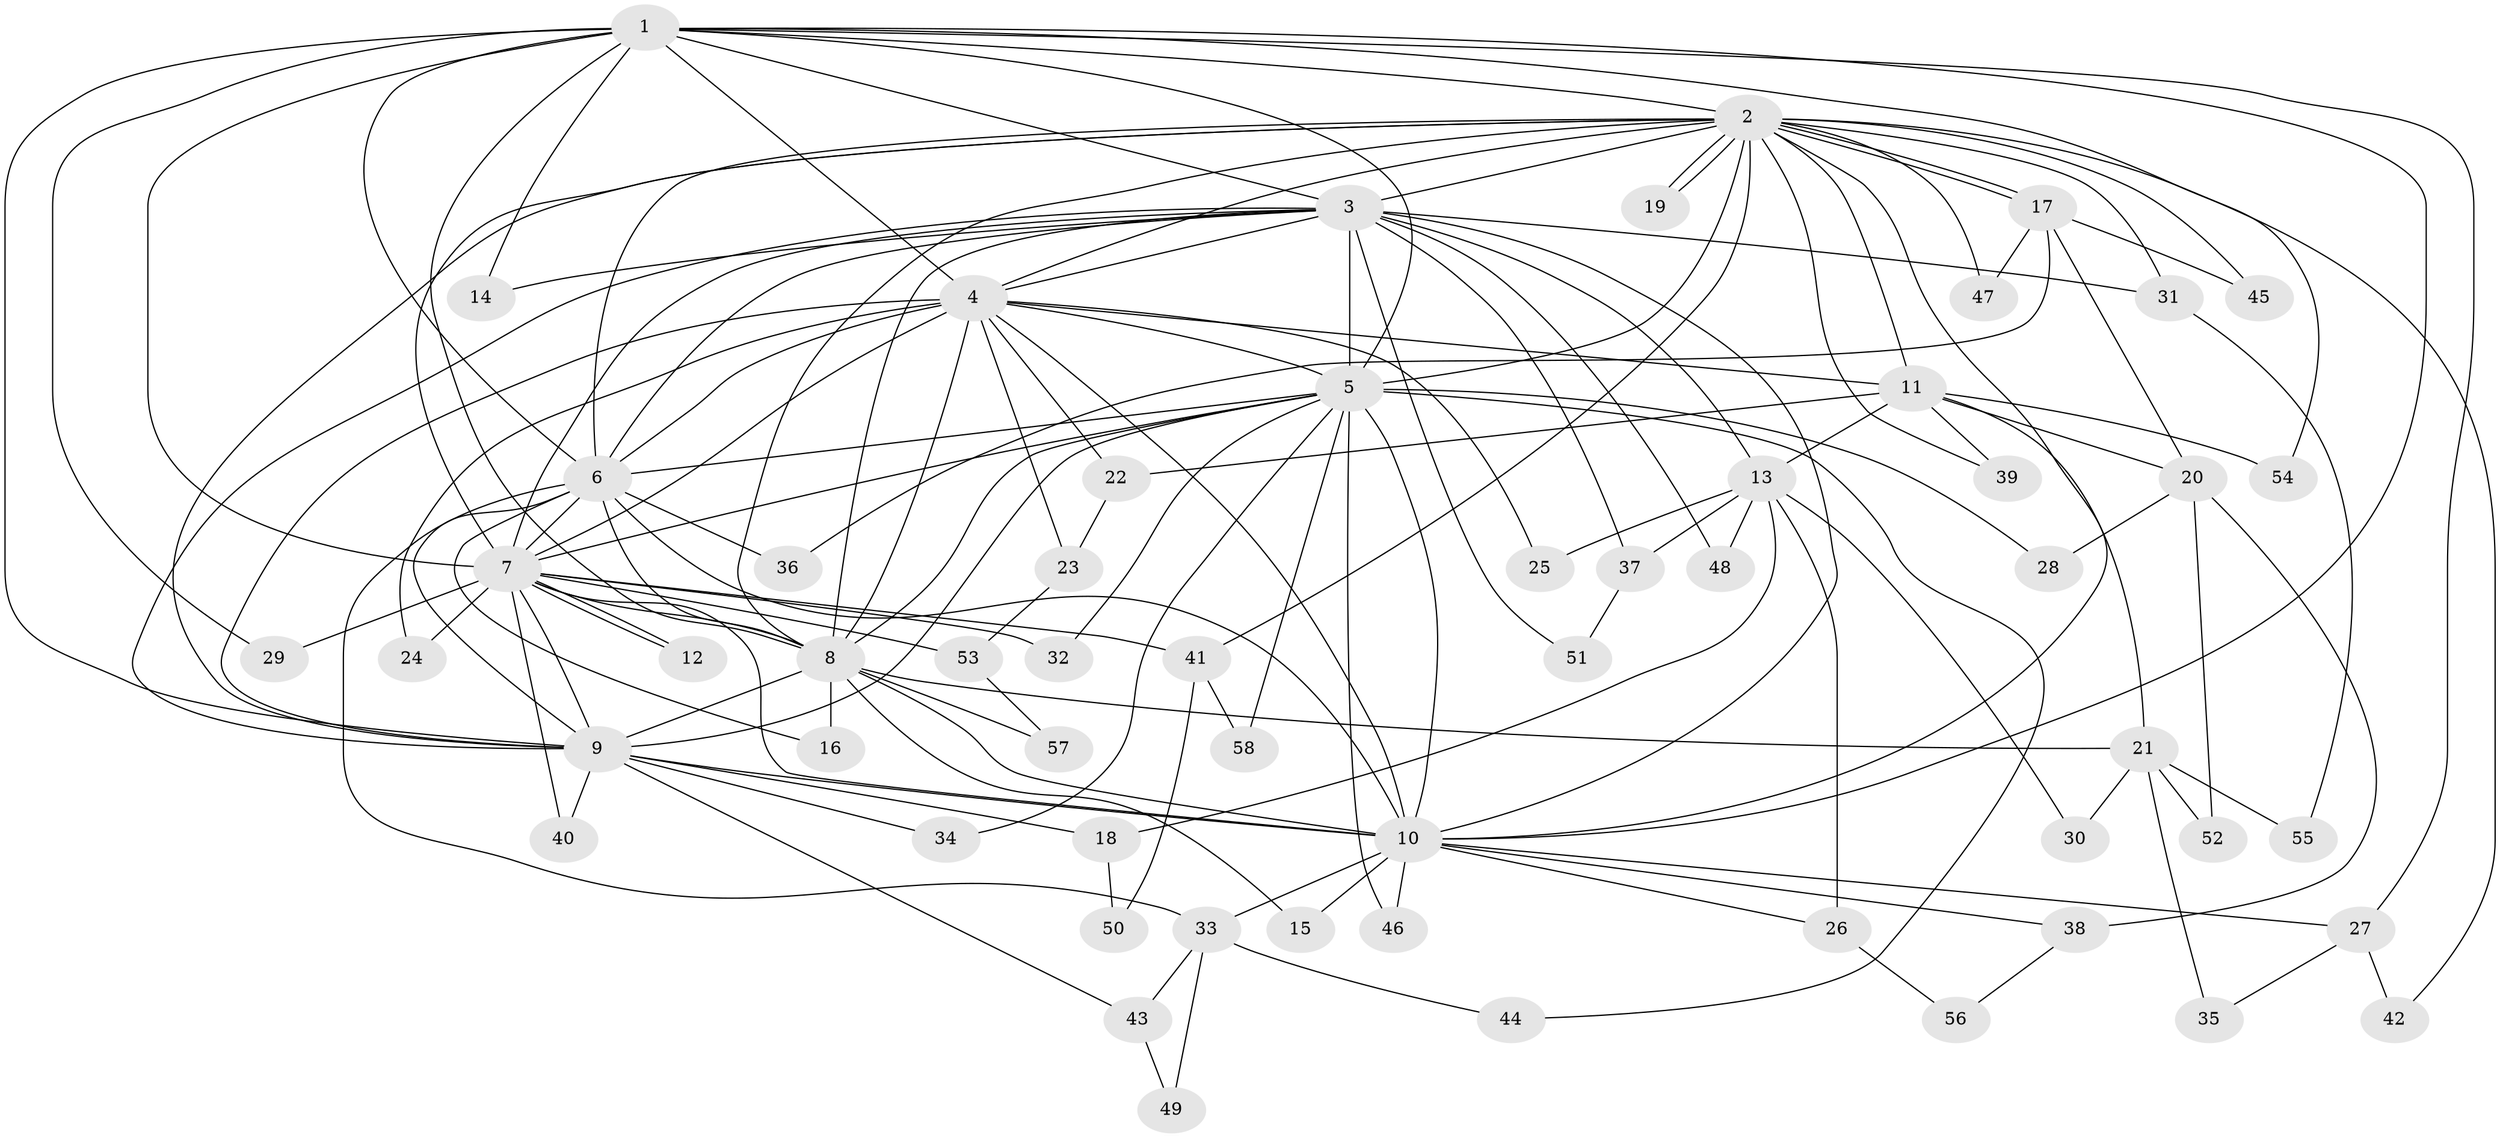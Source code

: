 // coarse degree distribution, {11: 0.08108108108108109, 18: 0.02702702702702703, 12: 0.05405405405405406, 13: 0.02702702702702703, 15: 0.05405405405405406, 14: 0.02702702702702703, 7: 0.02702702702702703, 2: 0.3783783783783784, 8: 0.02702702702702703, 5: 0.05405405405405406, 3: 0.13513513513513514, 6: 0.02702702702702703, 4: 0.08108108108108109}
// Generated by graph-tools (version 1.1) at 2025/23/03/03/25 07:23:46]
// undirected, 58 vertices, 141 edges
graph export_dot {
graph [start="1"]
  node [color=gray90,style=filled];
  1;
  2;
  3;
  4;
  5;
  6;
  7;
  8;
  9;
  10;
  11;
  12;
  13;
  14;
  15;
  16;
  17;
  18;
  19;
  20;
  21;
  22;
  23;
  24;
  25;
  26;
  27;
  28;
  29;
  30;
  31;
  32;
  33;
  34;
  35;
  36;
  37;
  38;
  39;
  40;
  41;
  42;
  43;
  44;
  45;
  46;
  47;
  48;
  49;
  50;
  51;
  52;
  53;
  54;
  55;
  56;
  57;
  58;
  1 -- 2;
  1 -- 3;
  1 -- 4;
  1 -- 5;
  1 -- 6;
  1 -- 7;
  1 -- 8;
  1 -- 9;
  1 -- 10;
  1 -- 14;
  1 -- 27;
  1 -- 29;
  1 -- 54;
  2 -- 3;
  2 -- 4;
  2 -- 5;
  2 -- 6;
  2 -- 7;
  2 -- 8;
  2 -- 9;
  2 -- 10;
  2 -- 11;
  2 -- 17;
  2 -- 17;
  2 -- 19;
  2 -- 19;
  2 -- 31;
  2 -- 39;
  2 -- 41;
  2 -- 42;
  2 -- 45;
  2 -- 47;
  3 -- 4;
  3 -- 5;
  3 -- 6;
  3 -- 7;
  3 -- 8;
  3 -- 9;
  3 -- 10;
  3 -- 13;
  3 -- 14;
  3 -- 31;
  3 -- 37;
  3 -- 48;
  3 -- 51;
  4 -- 5;
  4 -- 6;
  4 -- 7;
  4 -- 8;
  4 -- 9;
  4 -- 10;
  4 -- 11;
  4 -- 22;
  4 -- 23;
  4 -- 24;
  4 -- 25;
  5 -- 6;
  5 -- 7;
  5 -- 8;
  5 -- 9;
  5 -- 10;
  5 -- 28;
  5 -- 32;
  5 -- 34;
  5 -- 44;
  5 -- 46;
  5 -- 58;
  6 -- 7;
  6 -- 8;
  6 -- 9;
  6 -- 10;
  6 -- 16;
  6 -- 33;
  6 -- 36;
  7 -- 8;
  7 -- 9;
  7 -- 10;
  7 -- 12;
  7 -- 12;
  7 -- 24;
  7 -- 29;
  7 -- 32;
  7 -- 40;
  7 -- 41;
  7 -- 53;
  8 -- 9;
  8 -- 10;
  8 -- 15;
  8 -- 16;
  8 -- 21;
  8 -- 57;
  9 -- 10;
  9 -- 18;
  9 -- 34;
  9 -- 40;
  9 -- 43;
  10 -- 15;
  10 -- 26;
  10 -- 27;
  10 -- 33;
  10 -- 38;
  10 -- 46;
  11 -- 13;
  11 -- 20;
  11 -- 21;
  11 -- 22;
  11 -- 39;
  11 -- 54;
  13 -- 18;
  13 -- 25;
  13 -- 26;
  13 -- 30;
  13 -- 37;
  13 -- 48;
  17 -- 20;
  17 -- 36;
  17 -- 45;
  17 -- 47;
  18 -- 50;
  20 -- 28;
  20 -- 38;
  20 -- 52;
  21 -- 30;
  21 -- 35;
  21 -- 52;
  21 -- 55;
  22 -- 23;
  23 -- 53;
  26 -- 56;
  27 -- 35;
  27 -- 42;
  31 -- 55;
  33 -- 43;
  33 -- 44;
  33 -- 49;
  37 -- 51;
  38 -- 56;
  41 -- 50;
  41 -- 58;
  43 -- 49;
  53 -- 57;
}

